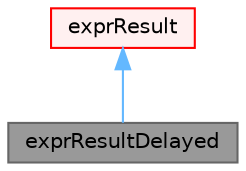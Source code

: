 digraph "exprResultDelayed"
{
 // LATEX_PDF_SIZE
  bgcolor="transparent";
  edge [fontname=Helvetica,fontsize=10,labelfontname=Helvetica,labelfontsize=10];
  node [fontname=Helvetica,fontsize=10,shape=box,height=0.2,width=0.4];
  Node1 [id="Node000001",label="exprResultDelayed",height=0.2,width=0.4,color="gray40", fillcolor="grey60", style="filled", fontcolor="black",tooltip="An exprResult with an additional delay before evaluation."];
  Node2 -> Node1 [id="edge1_Node000001_Node000002",dir="back",color="steelblue1",style="solid",tooltip=" "];
  Node2 [id="Node000002",label="exprResult",height=0.2,width=0.4,color="red", fillcolor="#FFF0F0", style="filled",URL="$classFoam_1_1expressions_1_1exprResult.html",tooltip="A polymorphic field/result from evaluating an expression."];
}
